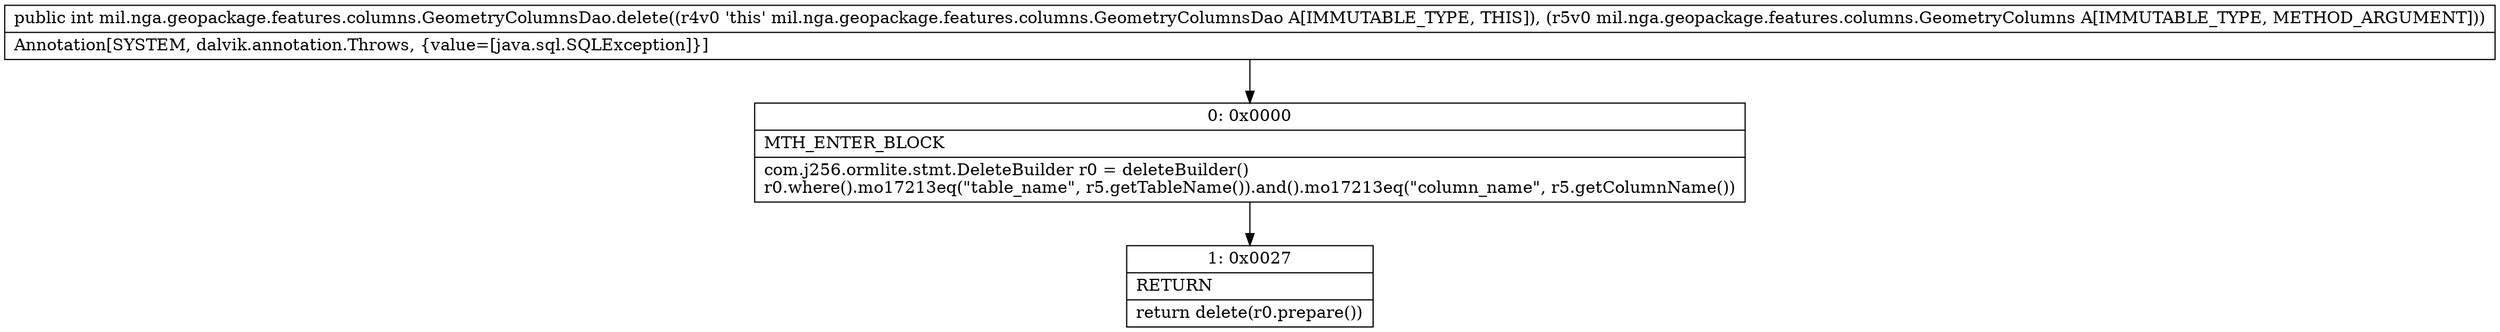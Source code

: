 digraph "CFG formil.nga.geopackage.features.columns.GeometryColumnsDao.delete(Lmil\/nga\/geopackage\/features\/columns\/GeometryColumns;)I" {
Node_0 [shape=record,label="{0\:\ 0x0000|MTH_ENTER_BLOCK\l|com.j256.ormlite.stmt.DeleteBuilder r0 = deleteBuilder()\lr0.where().mo17213eq(\"table_name\", r5.getTableName()).and().mo17213eq(\"column_name\", r5.getColumnName())\l}"];
Node_1 [shape=record,label="{1\:\ 0x0027|RETURN\l|return delete(r0.prepare())\l}"];
MethodNode[shape=record,label="{public int mil.nga.geopackage.features.columns.GeometryColumnsDao.delete((r4v0 'this' mil.nga.geopackage.features.columns.GeometryColumnsDao A[IMMUTABLE_TYPE, THIS]), (r5v0 mil.nga.geopackage.features.columns.GeometryColumns A[IMMUTABLE_TYPE, METHOD_ARGUMENT]))  | Annotation[SYSTEM, dalvik.annotation.Throws, \{value=[java.sql.SQLException]\}]\l}"];
MethodNode -> Node_0;
Node_0 -> Node_1;
}

